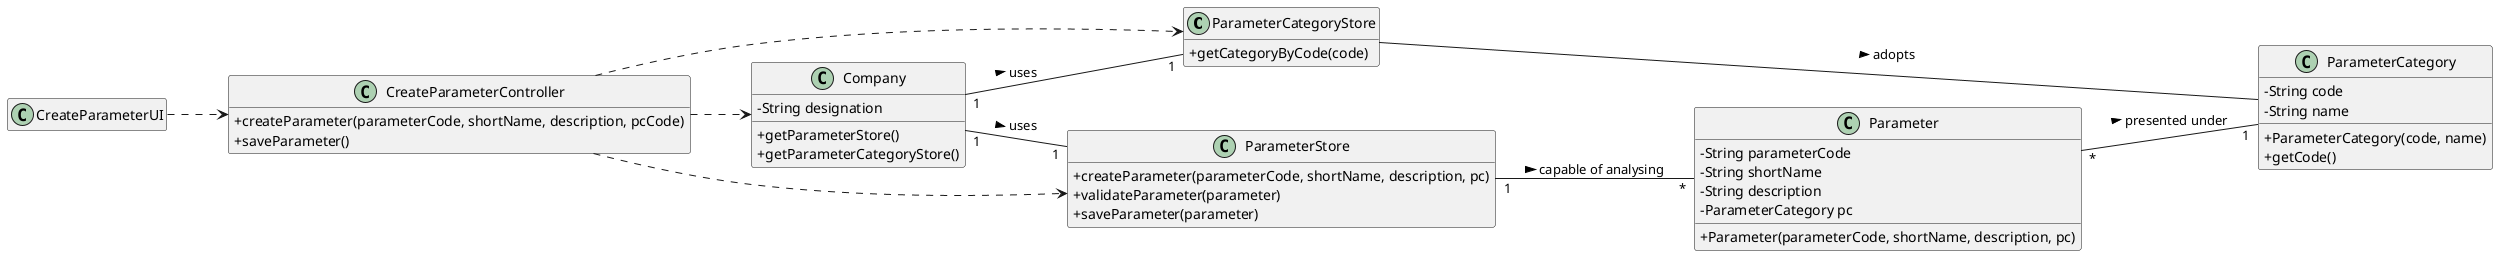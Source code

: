 @startuml
hide empty methods
hide empty attributes
left to right direction
skinparam classAttributeIconSize 0

class ParameterCategoryStore {
    +getCategoryByCode(code)
}

class ParameterStore {
    +createParameter(parameterCode, shortName, description, pc)
    +validateParameter(parameter)
    +saveParameter(parameter)
}

class Parameter {
  -String parameterCode
  -String shortName
  -String description
  -ParameterCategory pc
  +Parameter(parameterCode, shortName, description, pc)
}

class ParameterCategory {
   -String code
   -String name
   +ParameterCategory(code, name)
   +getCode()
}

class Company {
  -String designation
  +getParameterStore()
  +getParameterCategoryStore()
}

class CreateParameterController {
  +createParameter(parameterCode, shortName, description, pcCode)
  +saveParameter()
}

class CreateParameterUI {

}

CreateParameterUI ..> CreateParameterController
CreateParameterController ..> Company
CreateParameterController ..> ParameterCategoryStore
CreateParameterController ..> ParameterStore
ParameterCategoryStore -- ParameterCategory : adopts >
Company "1" -- "1" ParameterCategoryStore : uses >
Company "1" -- "1" ParameterStore : uses >
ParameterStore "1" -- "*" Parameter : capable of analysing >
Parameter "*" -- "1" ParameterCategory : presented under >


@enduml